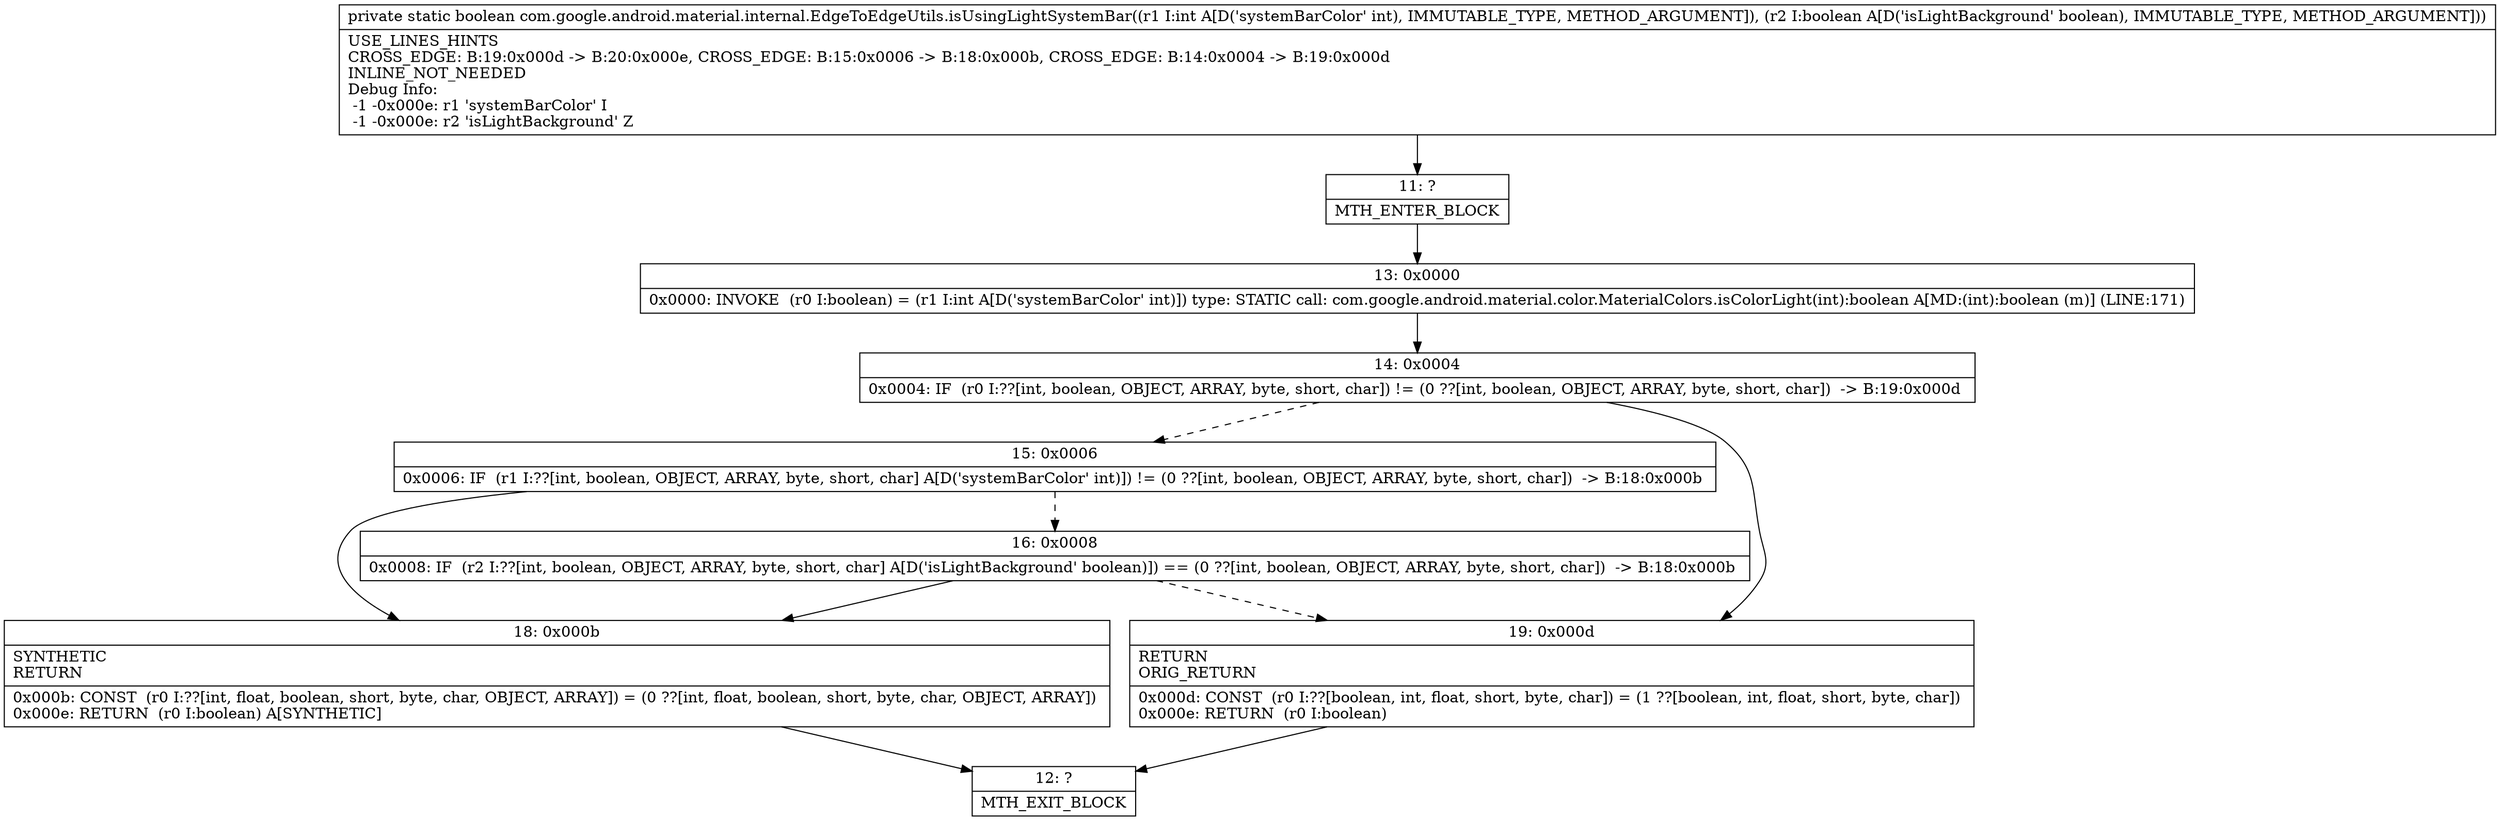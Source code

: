 digraph "CFG forcom.google.android.material.internal.EdgeToEdgeUtils.isUsingLightSystemBar(IZ)Z" {
Node_11 [shape=record,label="{11\:\ ?|MTH_ENTER_BLOCK\l}"];
Node_13 [shape=record,label="{13\:\ 0x0000|0x0000: INVOKE  (r0 I:boolean) = (r1 I:int A[D('systemBarColor' int)]) type: STATIC call: com.google.android.material.color.MaterialColors.isColorLight(int):boolean A[MD:(int):boolean (m)] (LINE:171)\l}"];
Node_14 [shape=record,label="{14\:\ 0x0004|0x0004: IF  (r0 I:??[int, boolean, OBJECT, ARRAY, byte, short, char]) != (0 ??[int, boolean, OBJECT, ARRAY, byte, short, char])  \-\> B:19:0x000d \l}"];
Node_15 [shape=record,label="{15\:\ 0x0006|0x0006: IF  (r1 I:??[int, boolean, OBJECT, ARRAY, byte, short, char] A[D('systemBarColor' int)]) != (0 ??[int, boolean, OBJECT, ARRAY, byte, short, char])  \-\> B:18:0x000b \l}"];
Node_16 [shape=record,label="{16\:\ 0x0008|0x0008: IF  (r2 I:??[int, boolean, OBJECT, ARRAY, byte, short, char] A[D('isLightBackground' boolean)]) == (0 ??[int, boolean, OBJECT, ARRAY, byte, short, char])  \-\> B:18:0x000b \l}"];
Node_18 [shape=record,label="{18\:\ 0x000b|SYNTHETIC\lRETURN\l|0x000b: CONST  (r0 I:??[int, float, boolean, short, byte, char, OBJECT, ARRAY]) = (0 ??[int, float, boolean, short, byte, char, OBJECT, ARRAY]) \l0x000e: RETURN  (r0 I:boolean) A[SYNTHETIC]\l}"];
Node_12 [shape=record,label="{12\:\ ?|MTH_EXIT_BLOCK\l}"];
Node_19 [shape=record,label="{19\:\ 0x000d|RETURN\lORIG_RETURN\l|0x000d: CONST  (r0 I:??[boolean, int, float, short, byte, char]) = (1 ??[boolean, int, float, short, byte, char]) \l0x000e: RETURN  (r0 I:boolean) \l}"];
MethodNode[shape=record,label="{private static boolean com.google.android.material.internal.EdgeToEdgeUtils.isUsingLightSystemBar((r1 I:int A[D('systemBarColor' int), IMMUTABLE_TYPE, METHOD_ARGUMENT]), (r2 I:boolean A[D('isLightBackground' boolean), IMMUTABLE_TYPE, METHOD_ARGUMENT]))  | USE_LINES_HINTS\lCROSS_EDGE: B:19:0x000d \-\> B:20:0x000e, CROSS_EDGE: B:15:0x0006 \-\> B:18:0x000b, CROSS_EDGE: B:14:0x0004 \-\> B:19:0x000d\lINLINE_NOT_NEEDED\lDebug Info:\l  \-1 \-0x000e: r1 'systemBarColor' I\l  \-1 \-0x000e: r2 'isLightBackground' Z\l}"];
MethodNode -> Node_11;Node_11 -> Node_13;
Node_13 -> Node_14;
Node_14 -> Node_15[style=dashed];
Node_14 -> Node_19;
Node_15 -> Node_16[style=dashed];
Node_15 -> Node_18;
Node_16 -> Node_18;
Node_16 -> Node_19[style=dashed];
Node_18 -> Node_12;
Node_19 -> Node_12;
}

